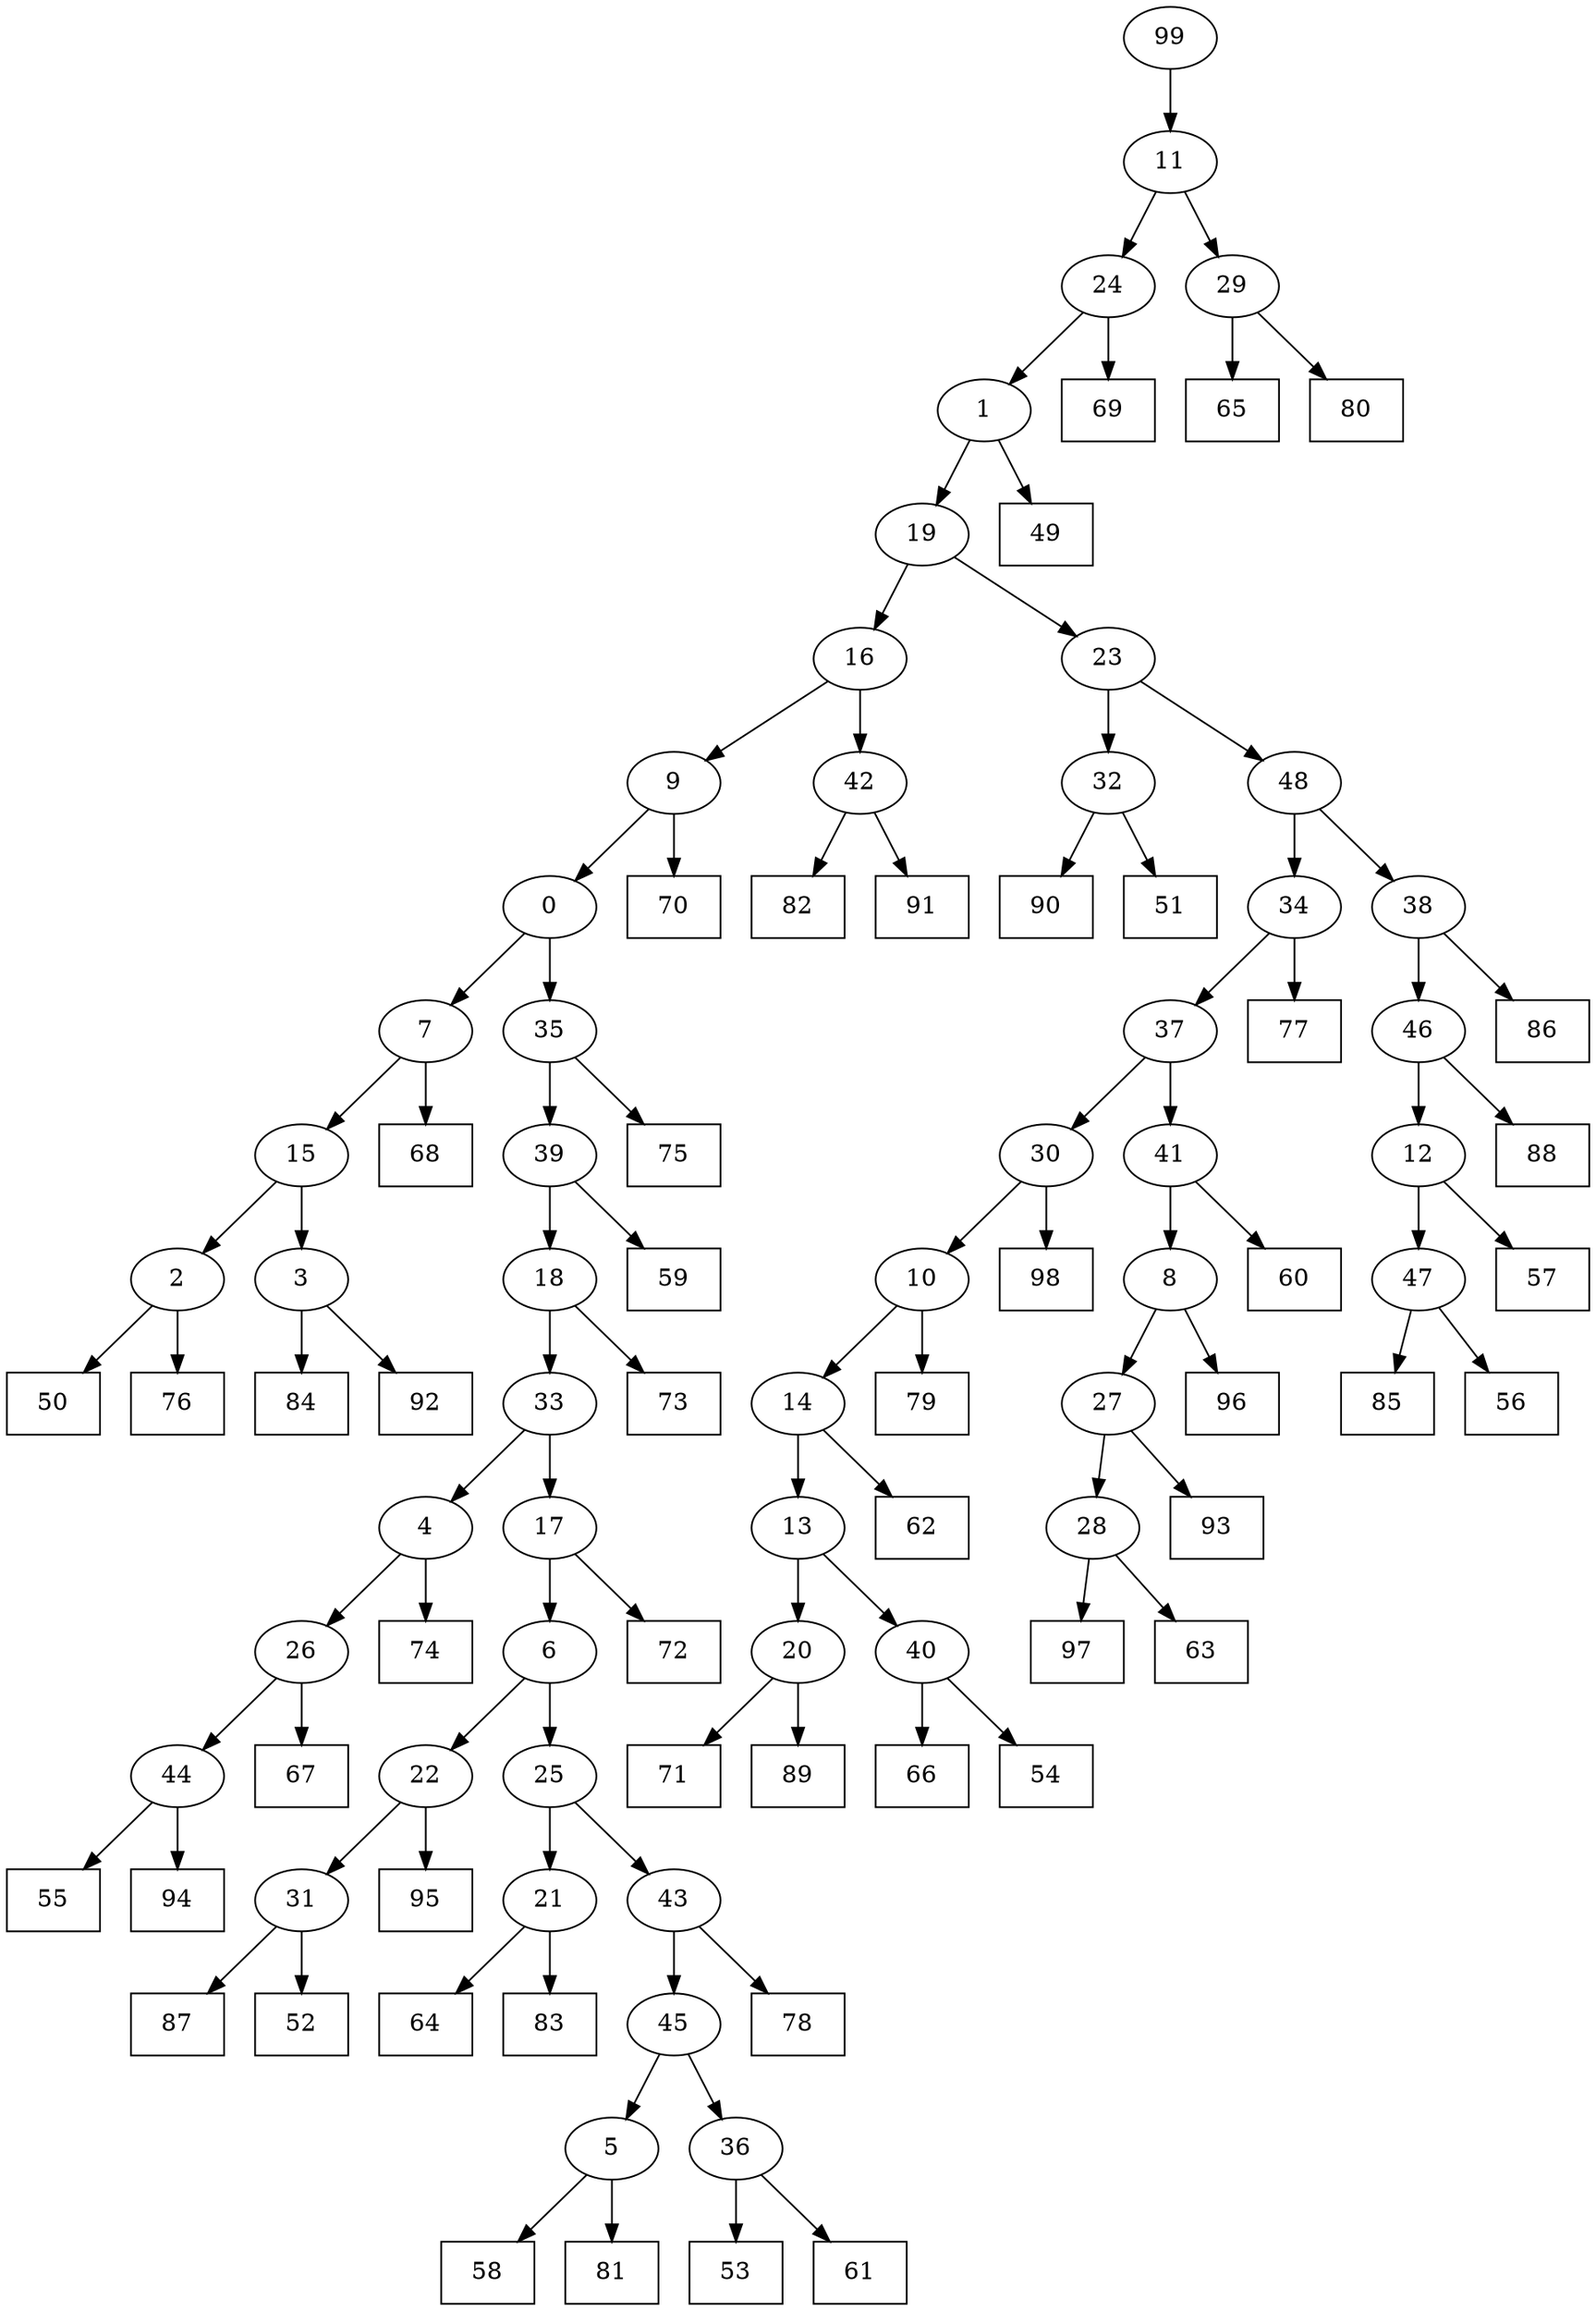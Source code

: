 digraph G {
0[label="0"];
1[label="1"];
2[label="2"];
3[label="3"];
4[label="4"];
5[label="5"];
6[label="6"];
7[label="7"];
8[label="8"];
9[label="9"];
10[label="10"];
11[label="11"];
12[label="12"];
13[label="13"];
14[label="14"];
15[label="15"];
16[label="16"];
17[label="17"];
18[label="18"];
19[label="19"];
20[label="20"];
21[label="21"];
22[label="22"];
23[label="23"];
24[label="24"];
25[label="25"];
26[label="26"];
27[label="27"];
28[label="28"];
29[label="29"];
30[label="30"];
31[label="31"];
32[label="32"];
33[label="33"];
34[label="34"];
35[label="35"];
36[label="36"];
37[label="37"];
38[label="38"];
39[label="39"];
40[label="40"];
41[label="41"];
42[label="42"];
43[label="43"];
44[label="44"];
45[label="45"];
46[label="46"];
47[label="47"];
48[label="48"];
49[shape=box,label="65"];
50[shape=box,label="66"];
51[shape=box,label="60"];
52[shape=box,label="77"];
53[shape=box,label="97"];
54[shape=box,label="80"];
55[shape=box,label="64"];
56[shape=box,label="84"];
57[shape=box,label="55"];
58[shape=box,label="72"];
59[shape=box,label="57"];
60[shape=box,label="85"];
61[shape=box,label="86"];
62[shape=box,label="82"];
63[shape=box,label="53"];
64[shape=box,label="62"];
65[shape=box,label="58"];
66[shape=box,label="91"];
67[shape=box,label="88"];
68[shape=box,label="49"];
69[shape=box,label="74"];
70[shape=box,label="90"];
71[shape=box,label="61"];
72[shape=box,label="71"];
73[shape=box,label="94"];
74[shape=box,label="69"];
75[shape=box,label="83"];
76[shape=box,label="98"];
77[shape=box,label="54"];
78[shape=box,label="68"];
79[shape=box,label="92"];
80[shape=box,label="87"];
81[shape=box,label="52"];
82[shape=box,label="96"];
83[shape=box,label="78"];
84[shape=box,label="95"];
85[shape=box,label="70"];
86[shape=box,label="81"];
87[shape=box,label="50"];
88[shape=box,label="89"];
89[shape=box,label="67"];
90[shape=box,label="76"];
91[shape=box,label="79"];
92[shape=box,label="56"];
93[shape=box,label="75"];
94[shape=box,label="63"];
95[shape=box,label="59"];
96[shape=box,label="93"];
97[shape=box,label="73"];
98[shape=box,label="51"];
99[label="99"];
38->61 ;
21->75 ;
2->87 ;
18->97 ;
25->21 ;
29->54 ;
1->68 ;
27->28 ;
21->55 ;
5->65 ;
25->43 ;
20->88 ;
12->59 ;
14->64 ;
9->85 ;
7->78 ;
47->60 ;
46->12 ;
12->47 ;
47->92 ;
33->17 ;
6->25 ;
22->84 ;
30->76 ;
39->95 ;
17->6 ;
6->22 ;
28->94 ;
42->66 ;
38->46 ;
35->93 ;
0->7 ;
43->83 ;
35->39 ;
16->9 ;
4->69 ;
17->58 ;
9->0 ;
0->35 ;
46->67 ;
32->70 ;
5->86 ;
48->34 ;
34->37 ;
23->32 ;
32->98 ;
24->74 ;
28->53 ;
14->13 ;
13->40 ;
36->63 ;
34->52 ;
36->71 ;
40->50 ;
99->11 ;
11->24 ;
10->14 ;
31->80 ;
44->57 ;
26->89 ;
22->31 ;
31->81 ;
3->56 ;
8->27 ;
30->10 ;
16->42 ;
42->62 ;
37->41 ;
15->2 ;
2->90 ;
39->18 ;
18->33 ;
23->48 ;
45->5 ;
37->30 ;
41->8 ;
8->82 ;
10->91 ;
43->45 ;
45->36 ;
24->1 ;
41->51 ;
29->49 ;
11->29 ;
7->15 ;
48->38 ;
40->77 ;
1->19 ;
19->23 ;
27->96 ;
15->3 ;
3->79 ;
19->16 ;
26->44 ;
44->73 ;
13->20 ;
20->72 ;
33->4 ;
4->26 ;
}

